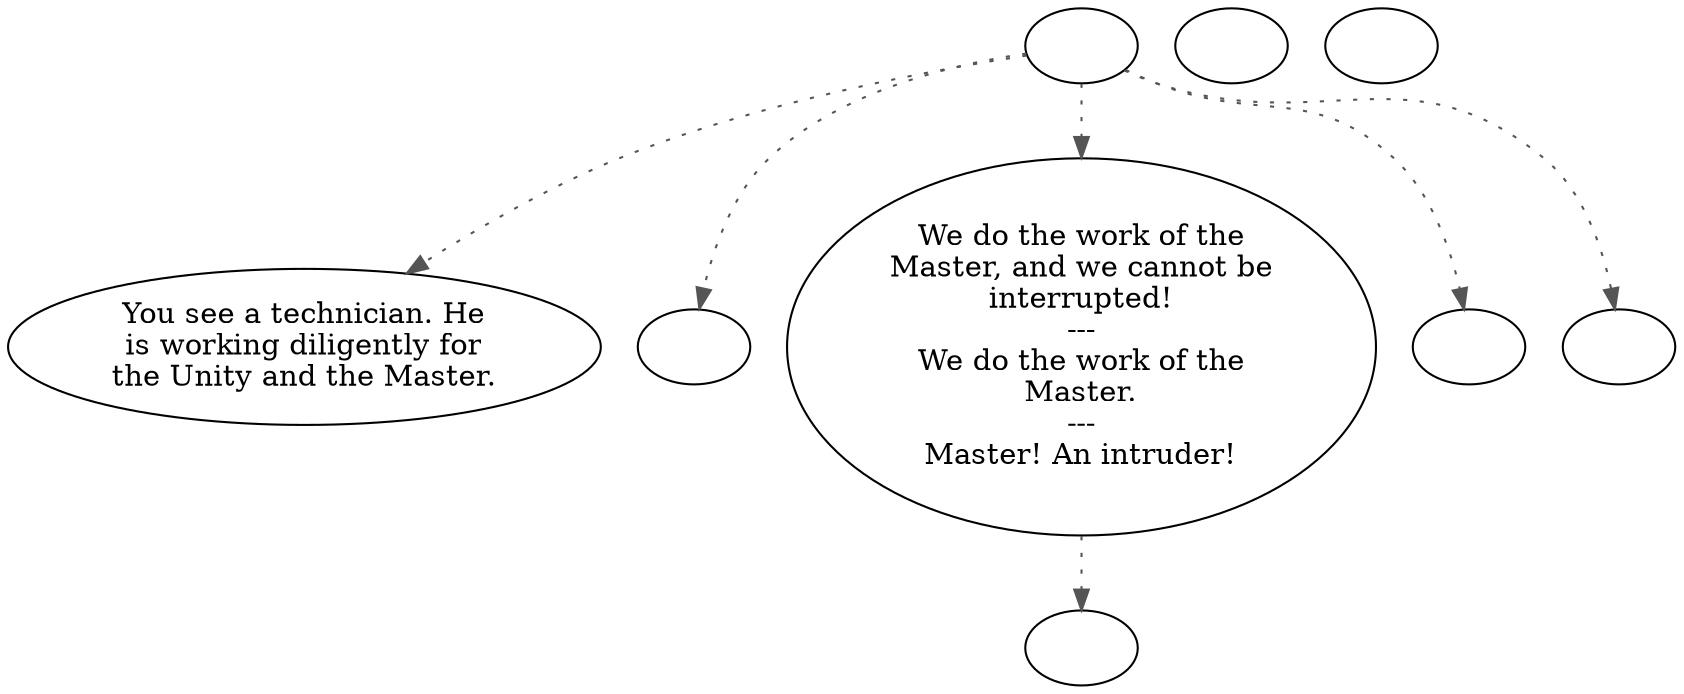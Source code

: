 digraph MLOPS {
  "start" [style=filled       fillcolor="#FFFFFF"       color="#000000"]
  "start" -> "look_at_p_proc" [style=dotted color="#555555"]
  "start" -> "pickup_p_proc" [style=dotted color="#555555"]
  "start" -> "talk_p_proc" [style=dotted color="#555555"]
  "start" -> "critter_p_proc" [style=dotted color="#555555"]
  "start" -> "destroy_p_proc" [style=dotted color="#555555"]
  "start" [label=""]
  "combat" [style=filled       fillcolor="#FFFFFF"       color="#000000"]
  "combat" [label=""]
  "critter_p_proc" [style=filled       fillcolor="#FFFFFF"       color="#000000"]
  "critter_p_proc" [label=""]
  "pickup_p_proc" [style=filled       fillcolor="#FFFFFF"       color="#000000"]
  "pickup_p_proc" [label=""]
  "talk_p_proc" [style=filled       fillcolor="#FFFFFF"       color="#000000"]
  "talk_p_proc" -> "combat" [style=dotted color="#555555"]
  "talk_p_proc" [label="We do the work of the\nMaster, and we cannot be\ninterrupted!\n---\nWe do the work of the\nMaster.\n---\nMaster! An intruder!"]
  "destroy_p_proc" [style=filled       fillcolor="#FFFFFF"       color="#000000"]
  "destroy_p_proc" [label=""]
  "look_at_p_proc" [style=filled       fillcolor="#FFFFFF"       color="#000000"]
  "look_at_p_proc" [label="You see a technician. He\nis working diligently for\nthe Unity and the Master."]
  "dialog_end" [style=filled       fillcolor="#FFFFFF"       color="#000000"]
  "dialog_end" [label=""]
  "gotonull" [style=filled       fillcolor="#FFFFFF"       color="#000000"]
  "gotonull" [label=""]
}